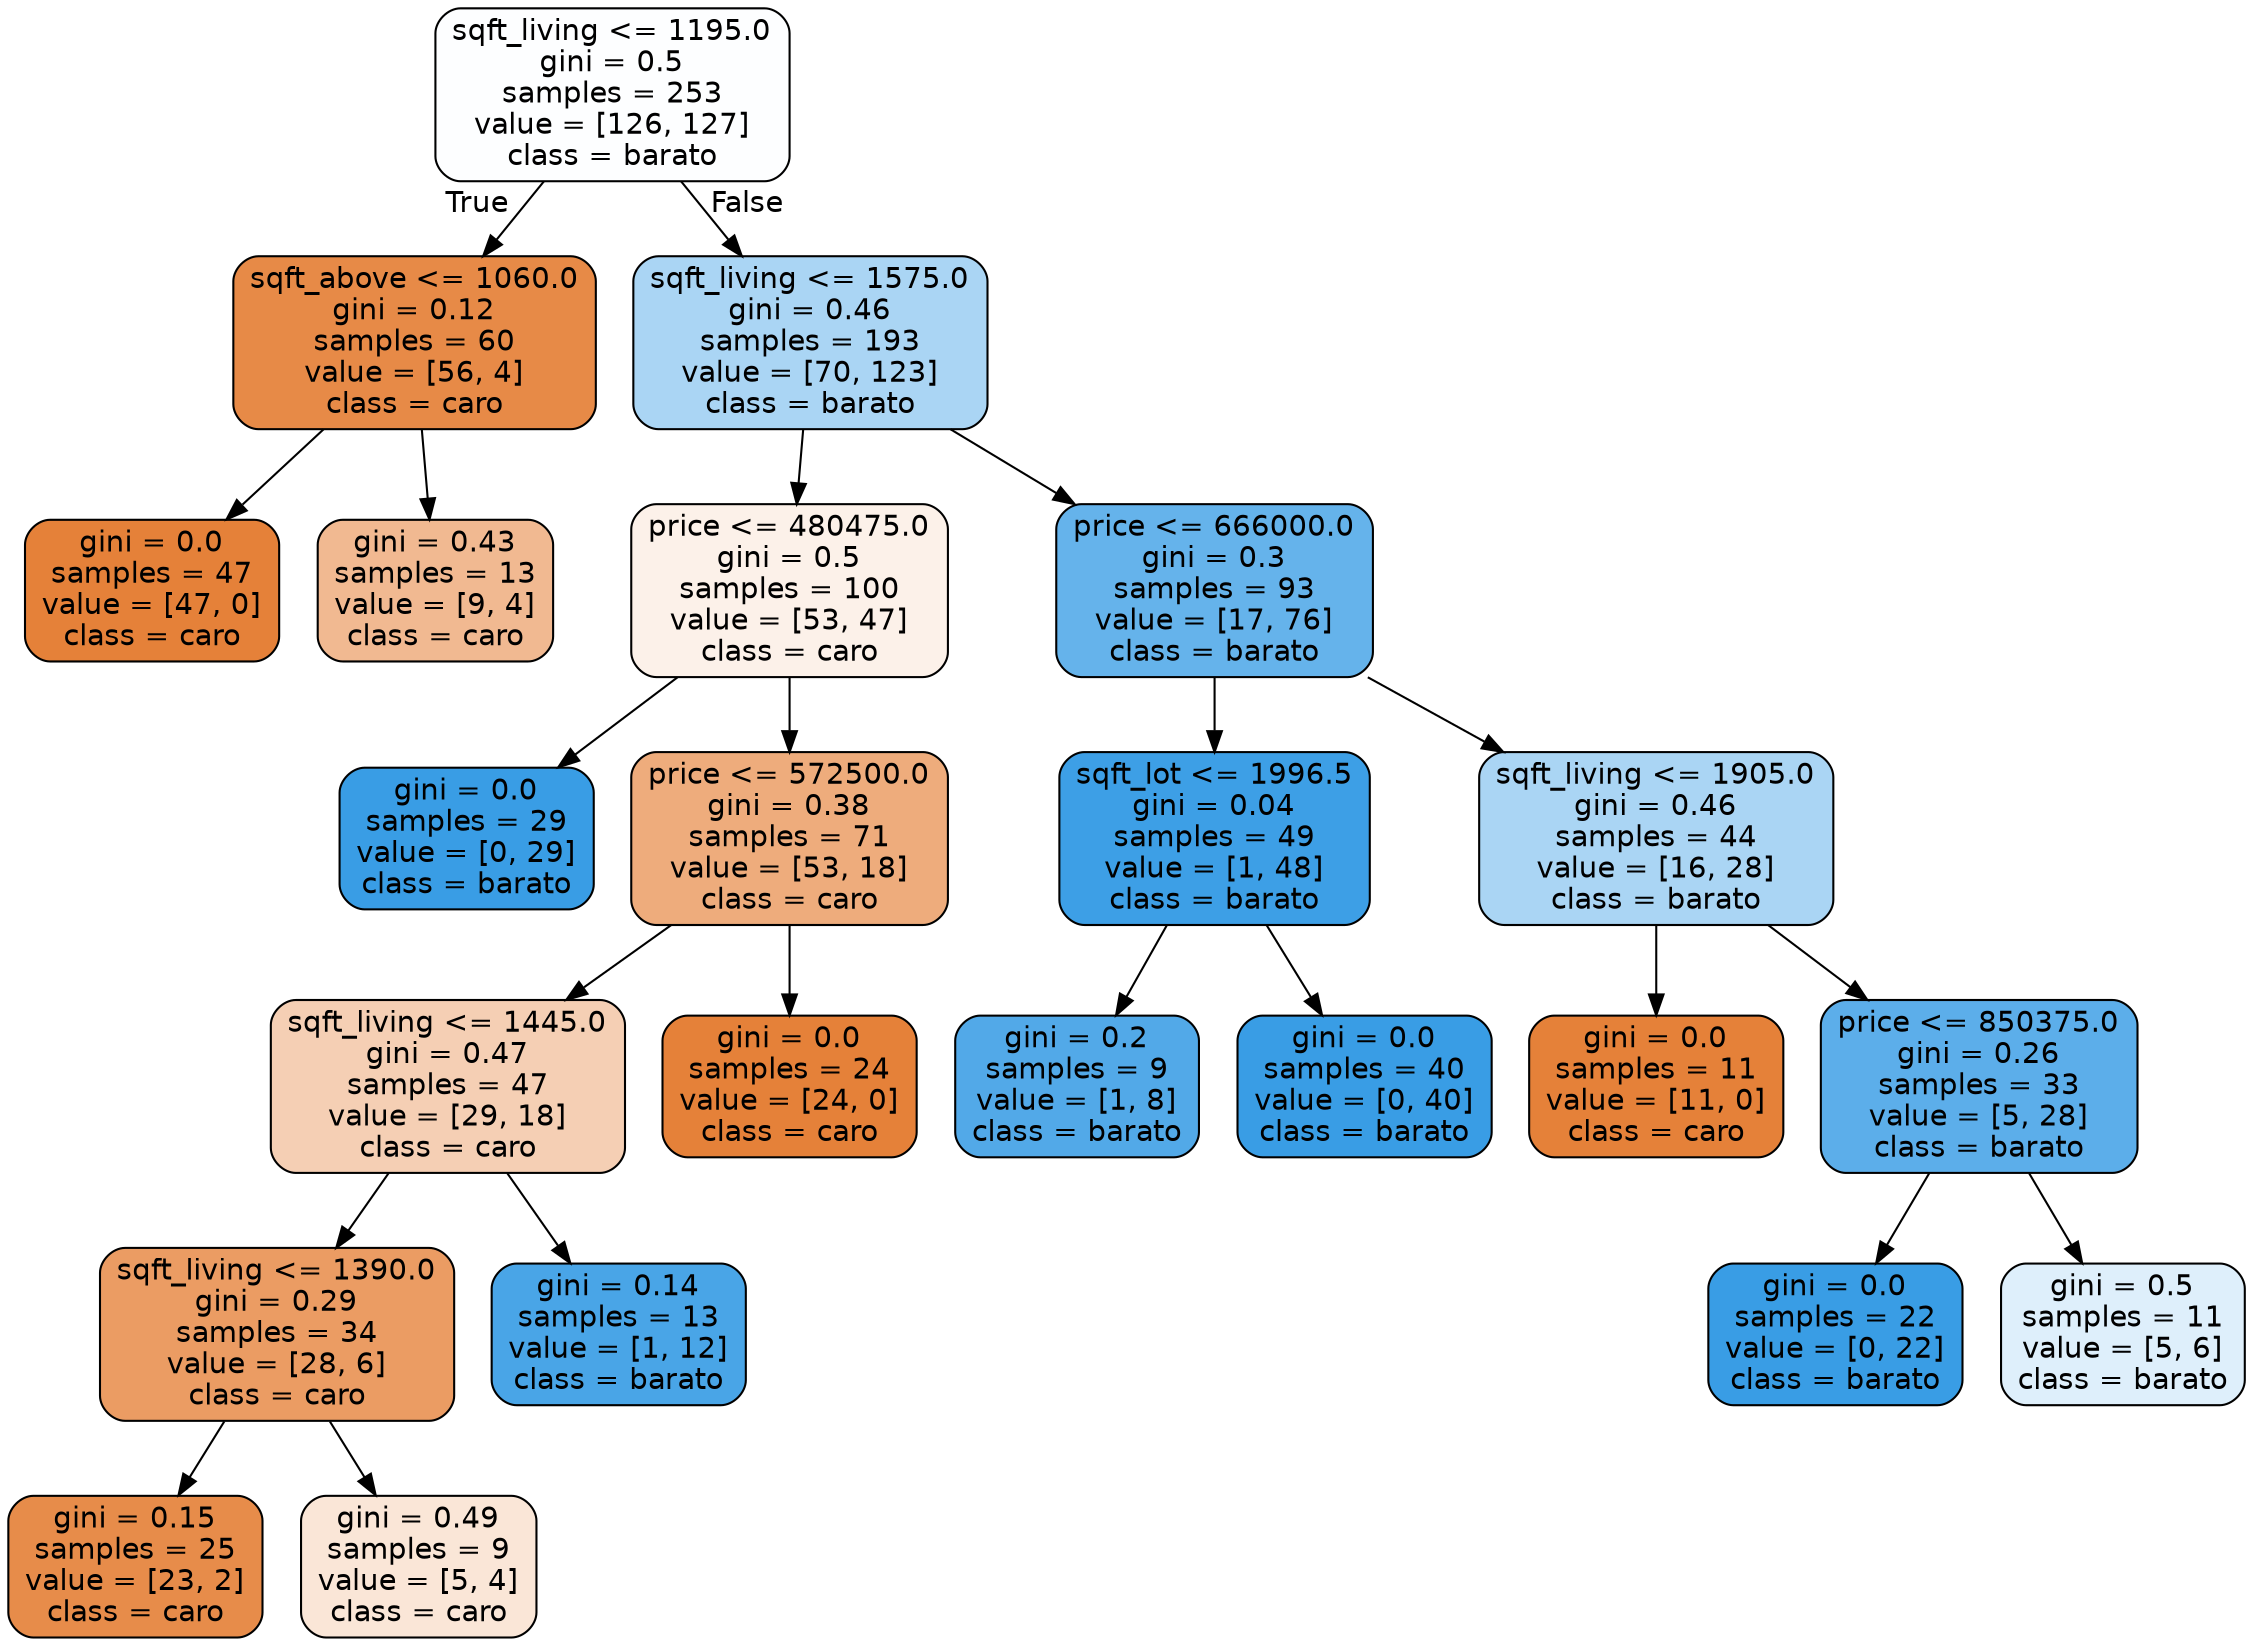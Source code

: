 digraph Tree {
node [shape=box, style="filled, rounded", color="black", fontname=helvetica] ;
edge [fontname=helvetica] ;
0 [label="sqft_living <= 1195.0\ngini = 0.5\nsamples = 253\nvalue = [126, 127]\nclass = barato", fillcolor="#fdfeff"] ;
1 [label="sqft_above <= 1060.0\ngini = 0.12\nsamples = 60\nvalue = [56, 4]\nclass = caro", fillcolor="#e78a47"] ;
0 -> 1 [labeldistance=2.5, labelangle=45, headlabel="True"] ;
2 [label="gini = 0.0\nsamples = 47\nvalue = [47, 0]\nclass = caro", fillcolor="#e58139"] ;
1 -> 2 ;
3 [label="gini = 0.43\nsamples = 13\nvalue = [9, 4]\nclass = caro", fillcolor="#f1b991"] ;
1 -> 3 ;
4 [label="sqft_living <= 1575.0\ngini = 0.46\nsamples = 193\nvalue = [70, 123]\nclass = barato", fillcolor="#aad5f4"] ;
0 -> 4 [labeldistance=2.5, labelangle=-45, headlabel="False"] ;
5 [label="price <= 480475.0\ngini = 0.5\nsamples = 100\nvalue = [53, 47]\nclass = caro", fillcolor="#fcf1e9"] ;
4 -> 5 ;
6 [label="gini = 0.0\nsamples = 29\nvalue = [0, 29]\nclass = barato", fillcolor="#399de5"] ;
5 -> 6 ;
7 [label="price <= 572500.0\ngini = 0.38\nsamples = 71\nvalue = [53, 18]\nclass = caro", fillcolor="#eeac7c"] ;
5 -> 7 ;
8 [label="sqft_living <= 1445.0\ngini = 0.47\nsamples = 47\nvalue = [29, 18]\nclass = caro", fillcolor="#f5cfb4"] ;
7 -> 8 ;
9 [label="sqft_living <= 1390.0\ngini = 0.29\nsamples = 34\nvalue = [28, 6]\nclass = caro", fillcolor="#eb9c63"] ;
8 -> 9 ;
10 [label="gini = 0.15\nsamples = 25\nvalue = [23, 2]\nclass = caro", fillcolor="#e78c4a"] ;
9 -> 10 ;
11 [label="gini = 0.49\nsamples = 9\nvalue = [5, 4]\nclass = caro", fillcolor="#fae6d7"] ;
9 -> 11 ;
12 [label="gini = 0.14\nsamples = 13\nvalue = [1, 12]\nclass = barato", fillcolor="#49a5e7"] ;
8 -> 12 ;
13 [label="gini = 0.0\nsamples = 24\nvalue = [24, 0]\nclass = caro", fillcolor="#e58139"] ;
7 -> 13 ;
14 [label="price <= 666000.0\ngini = 0.3\nsamples = 93\nvalue = [17, 76]\nclass = barato", fillcolor="#65b3eb"] ;
4 -> 14 ;
15 [label="sqft_lot <= 1996.5\ngini = 0.04\nsamples = 49\nvalue = [1, 48]\nclass = barato", fillcolor="#3d9fe6"] ;
14 -> 15 ;
16 [label="gini = 0.2\nsamples = 9\nvalue = [1, 8]\nclass = barato", fillcolor="#52a9e8"] ;
15 -> 16 ;
17 [label="gini = 0.0\nsamples = 40\nvalue = [0, 40]\nclass = barato", fillcolor="#399de5"] ;
15 -> 17 ;
18 [label="sqft_living <= 1905.0\ngini = 0.46\nsamples = 44\nvalue = [16, 28]\nclass = barato", fillcolor="#aad5f4"] ;
14 -> 18 ;
19 [label="gini = 0.0\nsamples = 11\nvalue = [11, 0]\nclass = caro", fillcolor="#e58139"] ;
18 -> 19 ;
20 [label="price <= 850375.0\ngini = 0.26\nsamples = 33\nvalue = [5, 28]\nclass = barato", fillcolor="#5caeea"] ;
18 -> 20 ;
21 [label="gini = 0.0\nsamples = 22\nvalue = [0, 22]\nclass = barato", fillcolor="#399de5"] ;
20 -> 21 ;
22 [label="gini = 0.5\nsamples = 11\nvalue = [5, 6]\nclass = barato", fillcolor="#deeffb"] ;
20 -> 22 ;
}